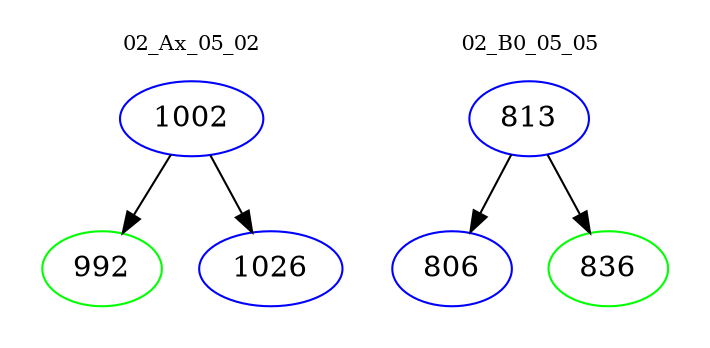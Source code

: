 digraph{
subgraph cluster_0 {
color = white
label = "02_Ax_05_02";
fontsize=10;
T0_1002 [label="1002", color="blue"]
T0_1002 -> T0_992 [color="black"]
T0_992 [label="992", color="green"]
T0_1002 -> T0_1026 [color="black"]
T0_1026 [label="1026", color="blue"]
}
subgraph cluster_1 {
color = white
label = "02_B0_05_05";
fontsize=10;
T1_813 [label="813", color="blue"]
T1_813 -> T1_806 [color="black"]
T1_806 [label="806", color="blue"]
T1_813 -> T1_836 [color="black"]
T1_836 [label="836", color="green"]
}
}

